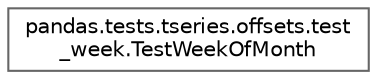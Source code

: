 digraph "Graphical Class Hierarchy"
{
 // LATEX_PDF_SIZE
  bgcolor="transparent";
  edge [fontname=Helvetica,fontsize=10,labelfontname=Helvetica,labelfontsize=10];
  node [fontname=Helvetica,fontsize=10,shape=box,height=0.2,width=0.4];
  rankdir="LR";
  Node0 [id="Node000000",label="pandas.tests.tseries.offsets.test\l_week.TestWeekOfMonth",height=0.2,width=0.4,color="grey40", fillcolor="white", style="filled",URL="$d6/da4/classpandas_1_1tests_1_1tseries_1_1offsets_1_1test__week_1_1TestWeekOfMonth.html",tooltip=" "];
}

